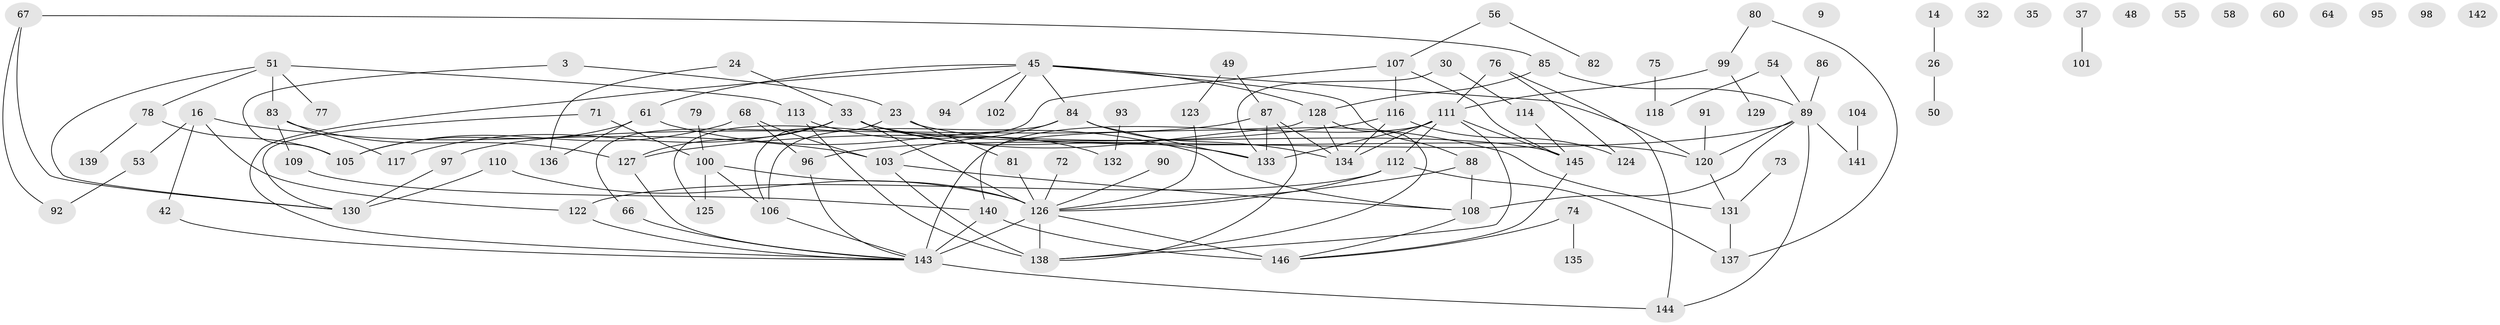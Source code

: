 // original degree distribution, {2: 0.273972602739726, 3: 0.19863013698630136, 6: 0.03424657534246575, 1: 0.15753424657534246, 0: 0.07534246575342465, 5: 0.08904109589041095, 4: 0.1232876712328767, 7: 0.03424657534246575, 8: 0.0136986301369863}
// Generated by graph-tools (version 1.1) at 2025/43/03/04/25 21:43:01]
// undirected, 102 vertices, 142 edges
graph export_dot {
graph [start="1"]
  node [color=gray90,style=filled];
  3;
  9;
  14;
  16;
  23;
  24;
  26;
  30;
  32;
  33 [super="+10+19+17"];
  35;
  37;
  42;
  45 [super="+2+34"];
  48;
  49;
  50;
  51;
  53;
  54;
  55;
  56;
  58;
  60;
  61;
  64;
  66;
  67 [super="+57"];
  68 [super="+5"];
  71;
  72;
  73;
  74;
  75;
  76;
  77;
  78;
  79;
  80;
  81;
  82;
  83;
  84;
  85 [super="+13"];
  86;
  87;
  88;
  89;
  90;
  91;
  92;
  93;
  94;
  95;
  96;
  97;
  98;
  99;
  100;
  101;
  102;
  103 [super="+69"];
  104;
  105;
  106;
  107;
  108;
  109;
  110 [super="+11"];
  111 [super="+29+40"];
  112;
  113;
  114 [super="+8"];
  116 [super="+12+22"];
  117;
  118;
  120 [super="+38+36"];
  122 [super="+65"];
  123;
  124;
  125;
  126 [super="+6+20+59+44"];
  127;
  128 [super="+62"];
  129;
  130;
  131;
  132;
  133 [super="+63"];
  134 [super="+41+121"];
  135;
  136;
  137 [super="+18"];
  138 [super="+119"];
  139;
  140;
  141;
  142;
  143 [super="+4+25+115"];
  144 [super="+15"];
  145 [super="+1+39+52"];
  146 [super="+46"];
  3 -- 23;
  3 -- 105;
  14 -- 26;
  16 -- 42;
  16 -- 53;
  16 -- 103 [weight=2];
  16 -- 122;
  23 -- 81;
  23 -- 106;
  23 -- 120;
  24 -- 136;
  24 -- 33;
  26 -- 50;
  30 -- 114;
  30 -- 133;
  33 -- 66;
  33 -- 131;
  33 -- 117;
  33 -- 133;
  33 -- 127;
  33 -- 126;
  33 -- 145;
  37 -- 101;
  42 -- 143;
  45 -- 61;
  45 -- 88;
  45 -- 94;
  45 -- 120;
  45 -- 128;
  45 -- 84 [weight=2];
  45 -- 102;
  45 -- 143 [weight=2];
  49 -- 87;
  49 -- 123;
  51 -- 77;
  51 -- 78;
  51 -- 83;
  51 -- 113;
  51 -- 130;
  53 -- 92;
  54 -- 89;
  54 -- 118;
  56 -- 82;
  56 -- 107;
  61 -- 105;
  61 -- 108;
  61 -- 136;
  66 -- 143;
  67 -- 85;
  67 -- 130;
  67 -- 92;
  68 -- 96;
  68 -- 105;
  68 -- 103;
  71 -- 100;
  71 -- 130;
  72 -- 126;
  73 -- 131;
  74 -- 135;
  74 -- 146;
  75 -- 118;
  76 -- 124;
  76 -- 144;
  76 -- 111;
  78 -- 105;
  78 -- 139;
  79 -- 100;
  80 -- 99;
  80 -- 137;
  81 -- 126;
  83 -- 109;
  83 -- 117;
  83 -- 127;
  84 -- 103;
  84 -- 106;
  84 -- 133 [weight=2];
  84 -- 134;
  85 -- 89;
  85 -- 128;
  86 -- 89;
  87 -- 97;
  87 -- 134;
  87 -- 133;
  87 -- 138;
  88 -- 108;
  88 -- 126;
  89 -- 96;
  89 -- 108;
  89 -- 141;
  89 -- 144;
  89 -- 120;
  90 -- 126;
  91 -- 120;
  93 -- 132;
  96 -- 143;
  97 -- 130;
  99 -- 129;
  99 -- 111;
  100 -- 106;
  100 -- 125;
  100 -- 126;
  103 -- 108;
  103 -- 138;
  104 -- 141;
  106 -- 143 [weight=2];
  107 -- 116;
  107 -- 125;
  107 -- 145;
  108 -- 146;
  109 -- 140;
  110 -- 130 [weight=2];
  110 -- 126 [weight=2];
  111 -- 112;
  111 -- 133 [weight=2];
  111 -- 143 [weight=2];
  111 -- 145;
  111 -- 134 [weight=2];
  111 -- 138;
  112 -- 126 [weight=2];
  112 -- 137;
  112 -- 122;
  113 -- 132;
  113 -- 138;
  114 -- 145;
  116 -- 127;
  116 -- 134;
  116 -- 124;
  120 -- 131;
  122 -- 143;
  123 -- 126;
  126 -- 143 [weight=4];
  126 -- 138 [weight=2];
  126 -- 146;
  127 -- 143;
  128 -- 140;
  128 -- 138;
  128 -- 134;
  131 -- 137;
  140 -- 143 [weight=3];
  140 -- 146 [weight=2];
  143 -- 144;
  145 -- 146;
}

